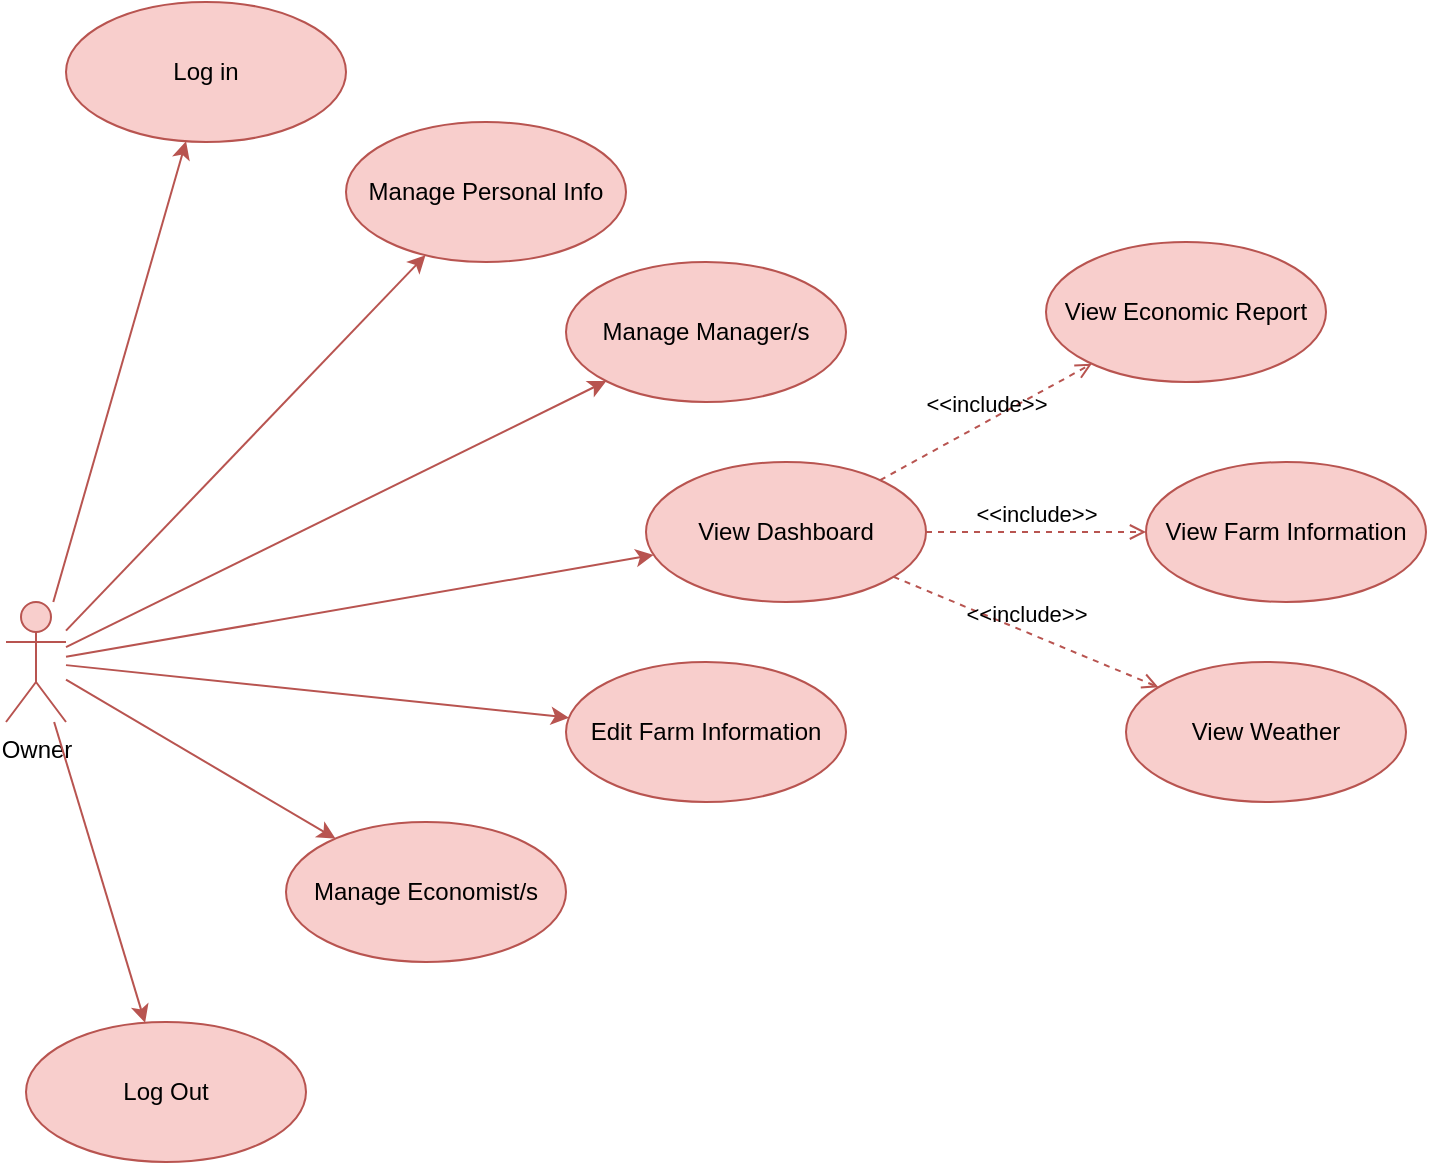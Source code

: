 <mxfile version="14.6.13" type="device" pages="2"><diagram id="5-bwUN1zWhrwc4mwXWpu" name="Owner"><mxGraphModel dx="1038" dy="1707" grid="1" gridSize="10" guides="1" tooltips="1" connect="1" arrows="1" fold="1" page="1" pageScale="1" pageWidth="850" pageHeight="1100" math="0" shadow="0"><root><mxCell id="0"/><mxCell id="1" parent="0"/><mxCell id="P-ajgdJgAV30G5-6e1XI-1" value="Owner" style="shape=umlActor;verticalLabelPosition=bottom;verticalAlign=top;html=1;fillColor=#f8cecc;strokeColor=#b85450;" parent="1" vertex="1"><mxGeometry x="90" y="160" width="30" height="60" as="geometry"/></mxCell><mxCell id="P-ajgdJgAV30G5-6e1XI-2" value="Log in" style="ellipse;whiteSpace=wrap;html=1;fillColor=#f8cecc;strokeColor=#b85450;" parent="1" vertex="1"><mxGeometry x="120" y="-140" width="140" height="70" as="geometry"/></mxCell><mxCell id="P-ajgdJgAV30G5-6e1XI-3" value="" style="endArrow=classic;html=1;fillColor=#f8cecc;strokeColor=#b85450;" parent="1" source="P-ajgdJgAV30G5-6e1XI-1" target="P-ajgdJgAV30G5-6e1XI-2" edge="1"><mxGeometry width="50" height="50" relative="1" as="geometry"><mxPoint x="400" y="310" as="sourcePoint"/><mxPoint x="450" y="260" as="targetPoint"/></mxGeometry></mxCell><mxCell id="P-ajgdJgAV30G5-6e1XI-4" value="Manage&amp;nbsp;Personal Info" style="ellipse;whiteSpace=wrap;html=1;fillColor=#f8cecc;strokeColor=#b85450;" parent="1" vertex="1"><mxGeometry x="260" y="-80" width="140" height="70" as="geometry"/></mxCell><mxCell id="P-ajgdJgAV30G5-6e1XI-5" value="" style="endArrow=classic;html=1;fillColor=#f8cecc;strokeColor=#b85450;" parent="1" source="P-ajgdJgAV30G5-6e1XI-1" target="P-ajgdJgAV30G5-6e1XI-4" edge="1"><mxGeometry width="50" height="50" relative="1" as="geometry"><mxPoint x="130" y="187.571" as="sourcePoint"/><mxPoint x="253.833" y="84.967" as="targetPoint"/></mxGeometry></mxCell><mxCell id="P-ajgdJgAV30G5-6e1XI-8" value="Manage Manager/s" style="ellipse;whiteSpace=wrap;html=1;fillColor=#f8cecc;strokeColor=#b85450;" parent="1" vertex="1"><mxGeometry x="370" y="-10" width="140" height="70" as="geometry"/></mxCell><mxCell id="P-ajgdJgAV30G5-6e1XI-9" value="" style="endArrow=classic;html=1;fillColor=#f8cecc;strokeColor=#b85450;" parent="1" source="P-ajgdJgAV30G5-6e1XI-1" target="P-ajgdJgAV30G5-6e1XI-8" edge="1"><mxGeometry width="50" height="50" relative="1" as="geometry"><mxPoint x="130" y="202.1" as="sourcePoint"/><mxPoint x="297.593" y="225.563" as="targetPoint"/></mxGeometry></mxCell><mxCell id="P-ajgdJgAV30G5-6e1XI-12" value="Log Out" style="ellipse;whiteSpace=wrap;html=1;fillColor=#f8cecc;strokeColor=#b85450;" parent="1" vertex="1"><mxGeometry x="100" y="370" width="140" height="70" as="geometry"/></mxCell><mxCell id="P-ajgdJgAV30G5-6e1XI-13" value="" style="endArrow=classic;html=1;fillColor=#f8cecc;strokeColor=#b85450;" parent="1" source="P-ajgdJgAV30G5-6e1XI-1" target="P-ajgdJgAV30G5-6e1XI-12" edge="1"><mxGeometry width="50" height="50" relative="1" as="geometry"><mxPoint x="130" y="173.947" as="sourcePoint"/><mxPoint x="460" y="270" as="targetPoint"/></mxGeometry></mxCell><mxCell id="P-ajgdJgAV30G5-6e1XI-14" value="" style="endArrow=classic;html=1;fillColor=#f8cecc;strokeColor=#b85450;" parent="1" source="P-ajgdJgAV30G5-6e1XI-1" target="P-ajgdJgAV30G5-6e1XI-15" edge="1"><mxGeometry width="50" height="50" relative="1" as="geometry"><mxPoint x="130" y="276.286" as="sourcePoint"/><mxPoint x="317.593" y="325.563" as="targetPoint"/></mxGeometry></mxCell><mxCell id="P-ajgdJgAV30G5-6e1XI-15" value="View Dashboard" style="ellipse;whiteSpace=wrap;html=1;fillColor=#f8cecc;strokeColor=#b85450;" parent="1" vertex="1"><mxGeometry x="410" y="90" width="140" height="70" as="geometry"/></mxCell><mxCell id="P-ajgdJgAV30G5-6e1XI-16" value="&amp;lt;&amp;lt;include&amp;gt;&amp;gt;" style="html=1;verticalAlign=bottom;labelBackgroundColor=none;endArrow=open;endFill=0;dashed=1;fillColor=#f8cecc;strokeColor=#b85450;" parent="1" source="P-ajgdJgAV30G5-6e1XI-15" target="P-ajgdJgAV30G5-6e1XI-17" edge="1"><mxGeometry width="160" relative="1" as="geometry"><mxPoint x="640" y="90" as="sourcePoint"/><mxPoint x="800" y="90" as="targetPoint"/></mxGeometry></mxCell><mxCell id="P-ajgdJgAV30G5-6e1XI-17" value="View Farm Information" style="ellipse;whiteSpace=wrap;html=1;fillColor=#f8cecc;strokeColor=#b85450;" parent="1" vertex="1"><mxGeometry x="660" y="90" width="140" height="70" as="geometry"/></mxCell><mxCell id="P-ajgdJgAV30G5-6e1XI-26" value="&amp;lt;&amp;lt;include&amp;gt;&amp;gt;" style="html=1;verticalAlign=bottom;labelBackgroundColor=none;endArrow=open;endFill=0;dashed=1;fillColor=#f8cecc;strokeColor=#b85450;" parent="1" source="P-ajgdJgAV30G5-6e1XI-15" target="P-ajgdJgAV30G5-6e1XI-27" edge="1"><mxGeometry width="160" relative="1" as="geometry"><mxPoint x="693.023" y="351.045" as="sourcePoint"/><mxPoint x="690" y="200" as="targetPoint"/></mxGeometry></mxCell><mxCell id="P-ajgdJgAV30G5-6e1XI-27" value="View Weather" style="ellipse;whiteSpace=wrap;html=1;fillColor=#f8cecc;strokeColor=#b85450;" parent="1" vertex="1"><mxGeometry x="650" y="190" width="140" height="70" as="geometry"/></mxCell><mxCell id="P-ajgdJgAV30G5-6e1XI-28" value="" style="endArrow=classic;html=1;fillColor=#f8cecc;strokeColor=#b85450;" parent="1" source="P-ajgdJgAV30G5-6e1XI-1" target="P-ajgdJgAV30G5-6e1XI-29" edge="1"><mxGeometry width="50" height="50" relative="1" as="geometry"><mxPoint x="120" y="398.259" as="sourcePoint"/><mxPoint x="317.593" y="535.563" as="targetPoint"/></mxGeometry></mxCell><mxCell id="P-ajgdJgAV30G5-6e1XI-29" value="Edit Farm Information" style="ellipse;whiteSpace=wrap;html=1;fillColor=#f8cecc;strokeColor=#b85450;" parent="1" vertex="1"><mxGeometry x="370" y="190" width="140" height="70" as="geometry"/></mxCell><mxCell id="P-ajgdJgAV30G5-6e1XI-30" value="Manage Economist/s" style="ellipse;whiteSpace=wrap;html=1;fillColor=#f8cecc;strokeColor=#b85450;" parent="1" vertex="1"><mxGeometry x="230" y="270" width="140" height="70" as="geometry"/></mxCell><mxCell id="P-ajgdJgAV30G5-6e1XI-31" value="" style="endArrow=classic;html=1;fillColor=#f8cecc;strokeColor=#b85450;" parent="1" source="P-ajgdJgAV30G5-6e1XI-1" target="P-ajgdJgAV30G5-6e1XI-30" edge="1"><mxGeometry width="50" height="50" relative="1" as="geometry"><mxPoint x="130" y="621.592" as="sourcePoint"/><mxPoint x="307.593" y="665.563" as="targetPoint"/></mxGeometry></mxCell><mxCell id="P-ajgdJgAV30G5-6e1XI-34" value="&amp;lt;&amp;lt;include&amp;gt;&amp;gt;" style="html=1;verticalAlign=bottom;labelBackgroundColor=none;endArrow=open;endFill=0;dashed=1;fillColor=#f8cecc;strokeColor=#b85450;" parent="1" source="P-ajgdJgAV30G5-6e1XI-15" target="P-ajgdJgAV30G5-6e1XI-35" edge="1"><mxGeometry width="160" relative="1" as="geometry"><mxPoint x="636.257" y="171.269" as="sourcePoint"/><mxPoint x="700" y="210" as="targetPoint"/></mxGeometry></mxCell><mxCell id="P-ajgdJgAV30G5-6e1XI-35" value="View Economic Report" style="ellipse;whiteSpace=wrap;html=1;fillColor=#f8cecc;strokeColor=#b85450;" parent="1" vertex="1"><mxGeometry x="610" y="-20" width="140" height="70" as="geometry"/></mxCell></root></mxGraphModel></diagram><diagram id="mpxNxJ56--YQ9fULGB6L" name="Page-2"><mxGraphModel dx="1038" dy="607" grid="1" gridSize="10" guides="1" tooltips="1" connect="1" arrows="1" fold="1" page="1" pageScale="1" pageWidth="850" pageHeight="1100" math="0" shadow="0"><root><mxCell id="A9GCd8nQQlA23Tiq24C7-0"/><mxCell id="A9GCd8nQQlA23Tiq24C7-1" parent="A9GCd8nQQlA23Tiq24C7-0"/></root></mxGraphModel></diagram></mxfile>